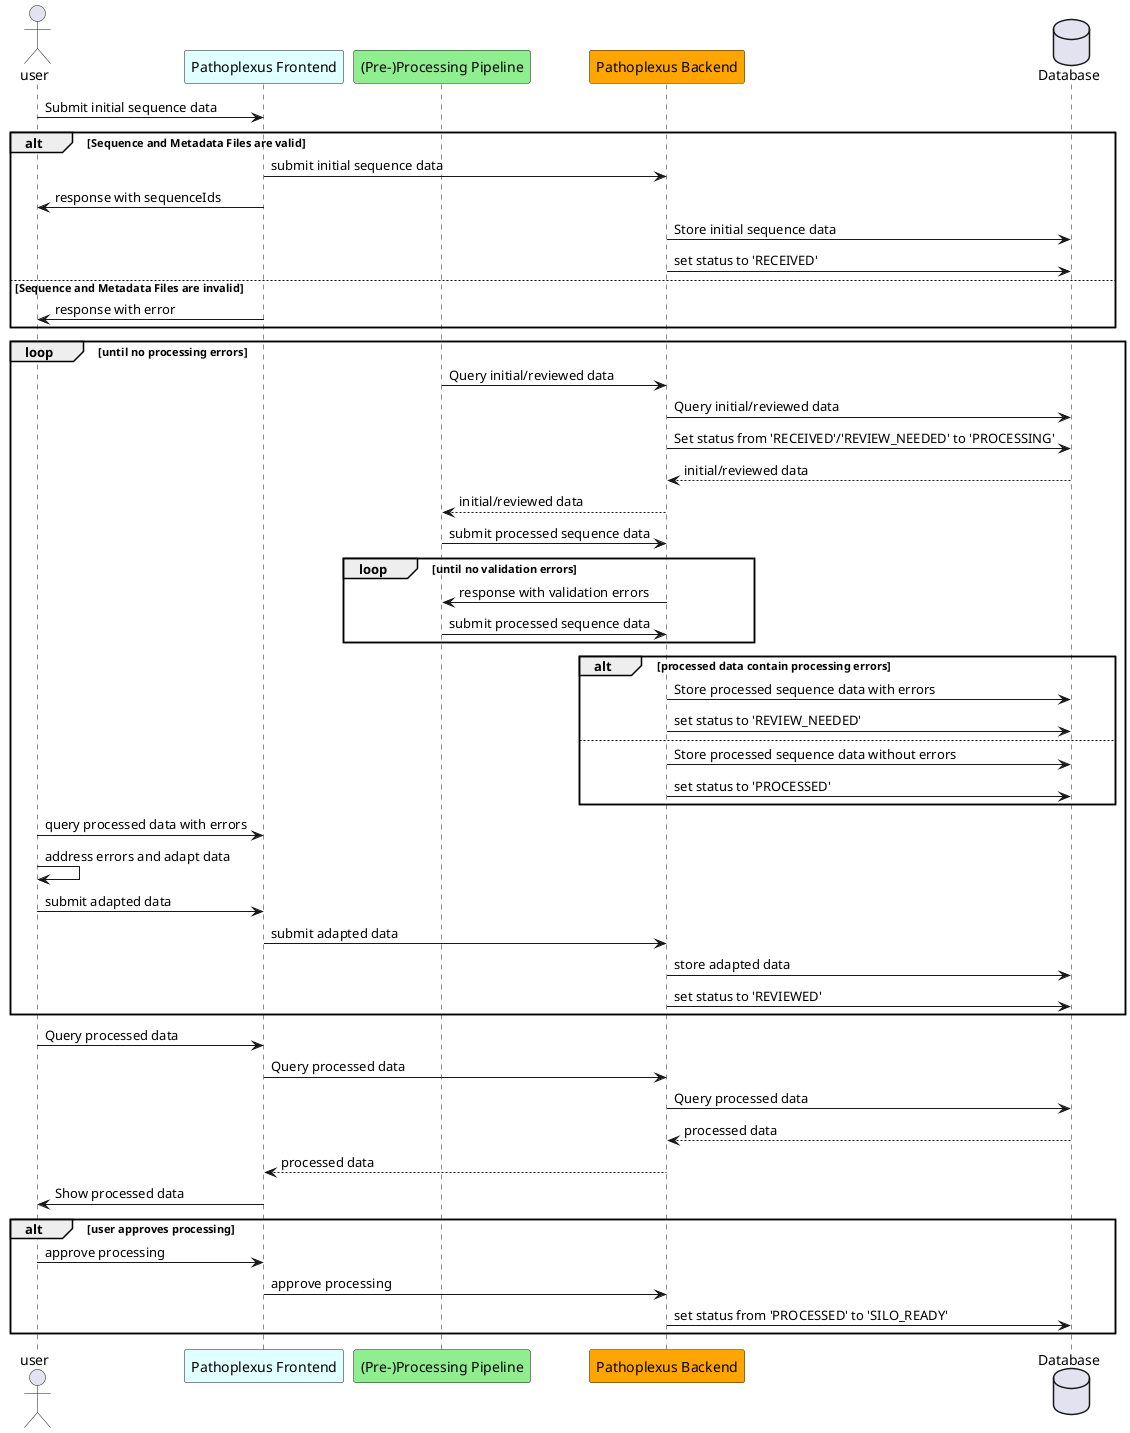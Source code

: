 @startuml
    actor user
    participant "Pathoplexus Frontend" as frontend #LightCyan
    participant "(Pre-)Processing Pipeline" as processing #LightGreen
    participant "Pathoplexus Backend" as backend #Orange
    database "Database" as DB

    user -> frontend: Submit initial sequence data
    alt Sequence and Metadata Files are valid
        frontend -> backend: submit initial sequence data
        frontend -> user: response with sequenceIds
        backend -> DB: Store initial sequence data
        backend -> DB: set status to 'RECEIVED'
    else Sequence and Metadata Files are invalid
        frontend -> user: response with error
    end

    loop until no processing errors

        processing -> backend: Query initial/reviewed data
        backend -> DB: Query initial/reviewed data
        backend -> DB: Set status from 'RECEIVED'/'REVIEW_NEEDED' to 'PROCESSING'
        DB --> backend: initial/reviewed data
        backend --> processing: initial/reviewed data

        processing -> backend: submit processed sequence data
        loop until no validation errors
            backend -> processing: response with validation errors
            processing -> backend: submit processed sequence data
        end loop

        alt processed data contain processing errors
            backend -> DB: Store processed sequence data with errors
            backend -> DB: set status to 'REVIEW_NEEDED'
        else
            backend -> DB: Store processed sequence data without errors
            backend -> DB: set status to 'PROCESSED'
        end
        user -> frontend: query processed data with errors
        user -> user: address errors and adapt data
        user -> frontend: submit adapted data
        frontend -> backend: submit adapted data
        backend -> DB: store adapted data
        backend -> DB: set status to 'REVIEWED'
    end loop

    user -> frontend: Query processed data
    frontend -> backend: Query processed data
    backend -> DB: Query processed data
    DB --> backend: processed data
    backend --> frontend: processed data
    frontend -> user: Show processed data
    alt user approves processing
        user -> frontend: approve processing
        frontend -> backend: approve processing
        backend -> DB: set status from 'PROCESSED' to 'SILO_READY'
    end
@enduml

